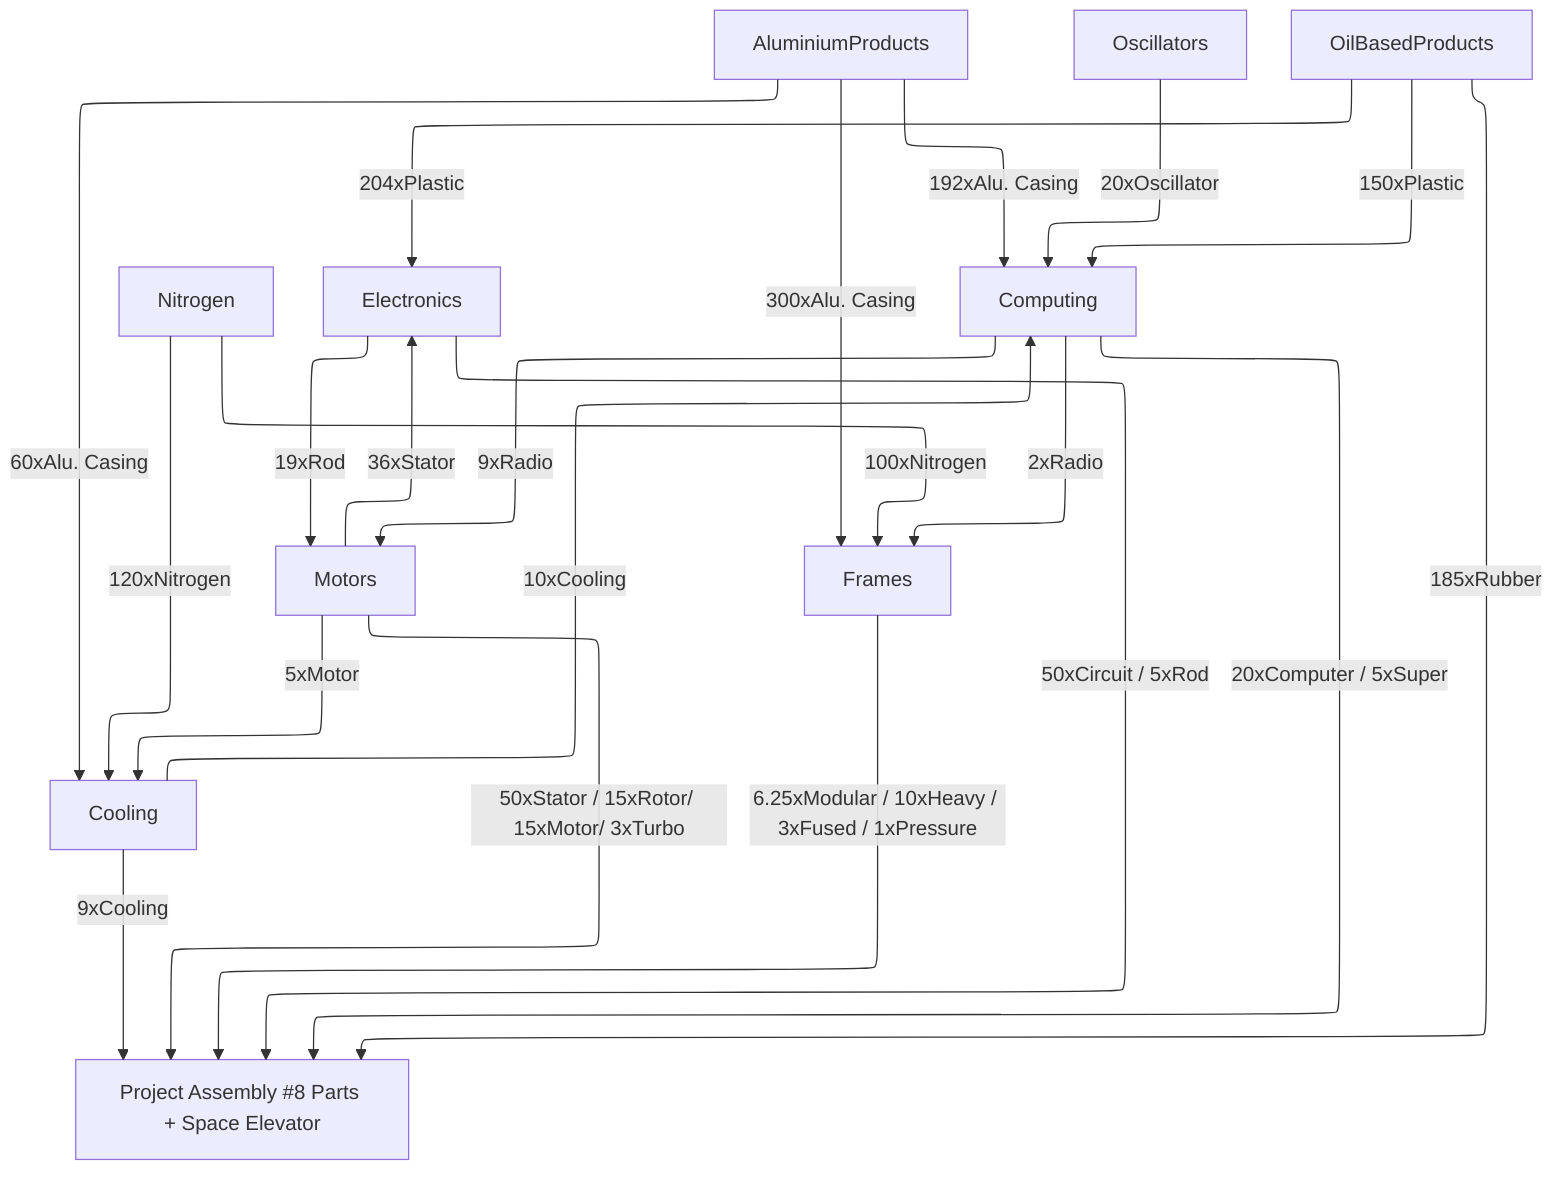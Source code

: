 ---
config:
  layout: elk
---

flowchart TD

    AluminiumProducts

    Oscillators

    Nitrogen


    Electronics -- 19xRod --> Motors
    Computing -- 9xRadio --> Motors
    Motors

    AluminiumProducts -- 300xAlu. Casing --> Frames
    Computing -- 2xRadio --> Frames
    Nitrogen -- 100xNitrogen --> Frames
    Frames

    OilBasedProducts -- 204xPlastic --> Electronics
    Motors -- 36xStator --> Electronics
    Electronics

    AluminiumProducts -- 60xAlu. Casing --> Cooling
    Motors -- 5xMotor --> Cooling
    Nitrogen -- 120xNitrogen --> Cooling
    Cooling

    OilBasedProducts -- 150xPlastic --> Computing
    Oscillators -- 20xOscillator --> Computing
    AluminiumProducts -- 192xAlu. Casing --> Computing
    Cooling -- 10xCooling--> Computing
    Computing

    OilBasedProducts -- 185xRubber --> ProjectAssembly
    Motors -- 50xStator / 15xRotor/ 15xMotor/ 3xTurbo --> ProjectAssembly
    Frames -- 6.25xModular / 10xHeavy / 3xFused / 1xPressure --> ProjectAssembly
    Electronics -- 50xCircuit / 5xRod --> ProjectAssembly
    Cooling -- 9xCooling--> ProjectAssembly
    Computing -- 20xComputer / 5xSuper --> ProjectAssembly
    ProjectAssembly["Project Assembly #8 Parts + Space Elevator"]